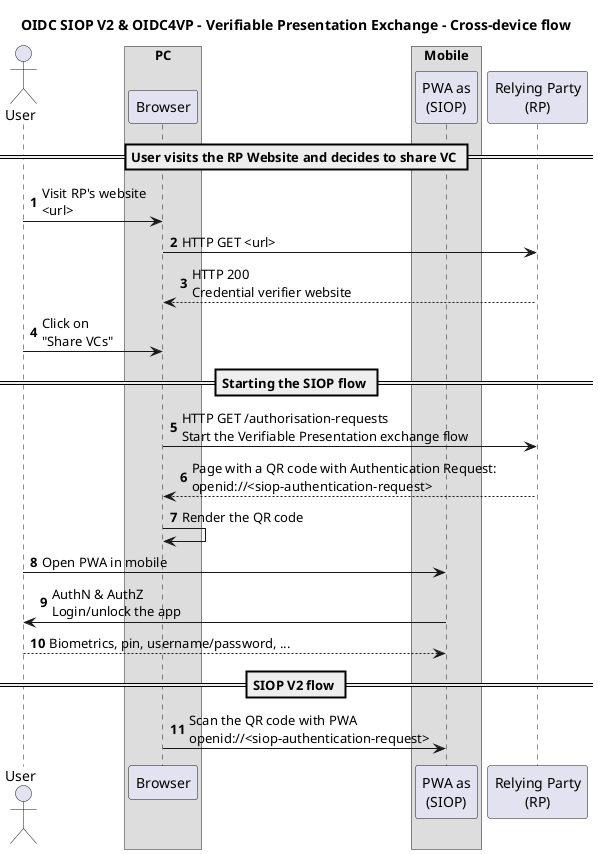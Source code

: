 @startuml verifiable-presentation-exchange-cross-device-flow-1

title OIDC SIOP V2 & OIDC4VP - Verifiable Presentation Exchange - Cross-device flow

actor User as u
box PC
participant "Browser" as rpw
end box
box Mobile
participant "PWA as\n(SIOP)" as siop
end box
participant "Relying Party\n(RP)" as rp

== User visits the RP Website and decides to share VC ==

autonumber

u -> rpw: Visit RP's website\n<url>
rpw -> rp: HTTP GET <url>
return HTTP 200\nCredential verifier website
u -> rpw: Click on\n"Share VCs"

== Starting the SIOP flow ==
rpw -> rp: HTTP GET /authorisation-requests\nStart the Verifiable Presentation exchange flow

return Page with a QR code with Authentication Request:\nopenid://<siop-authentication-request>
rpw -> rpw: Render the QR code
u -> siop: Open PWA in mobile
u <- siop: AuthN & AuthZ\nLogin/unlock the app
return Biometrics, pin, username/password, ...

== SIOP V2 flow ==
siop <- rpw: Scan the QR code with PWA\nopenid://<siop-authentication-request>

@enduml


@startuml verifiable-presentation-exchange-cross-device-flow

title OIDC SIOP V2 & OIDC4VP - Verifiable Presentation Exchange - Cross-device flow

actor User as u
box PC
participant "Browser" as rpw
end box
box Mobile
participant "PWA as\n(SIOP)" as siop
end box
participant "Relying Party\n(RP)" as rp

== User visits the RP Website and decides to share VC ==

autonumber

u -> rpw: Visit RP's website\n<url>
rpw -> rp: HTTP GET <url>
return HTTP 200\nCredential verifier website
u -> rpw: Click on\n"Share VCs"

== Starting the SIOP flow ==
rpw -> rp: HTTP GET /authorisation-requests\nStart the Verifiable Presentation exchange flow

return Page with a QR code with Authentication Request:\nopenid://<siop-authentication-request>
rpw -> rpw: Render the QR code
u -> siop: Open PWA in mobile
u <- siop: AuthN & AuthZ\nLogin/unlock the app
return Biometrics, pin, username/password, ...

== SIOP V2 flow ==
siop <- rpw: Scan the QR code with PWA\nopenid://<siop-authentication-request>


siop -> siop: Validate the authentication request

alt IF Registration Metadata inside Auth Request
    siop -> siop: Registration metadata from Authentication Request
else ELSE query RP for Registration Metadata
    siop -> rp: HTTP GET registration_uri\nGet RP Registration metadata
    return HTTP 200\nRP Registration Metadata
end

alt IF SIOP supports the same params as RP

    opt User consent
        siop -> u: Ask user to consent with the VC sharing
        return Agree/Disagree
    end

    siop -> u: Prompt user to confirm VC sharing
    return Confirm/Decline

    siop -> siop: Create and sign a\nVerifiable Presentation
    siop -> siop: Create Authentication Response\nid_token=eyJ0...J9.eyJ...I60.De...so

    siop -> rp: HTTP POST <redirect_uri>\n&id_token=eyJ0...J9.eyJ...I60.De...so

else ELSE SIOP does not support the same params as RP
    siop --> rp: HTTP POST <redirect_uri>?\nerror=<error code>\n&state=<state>
end

@enduml
